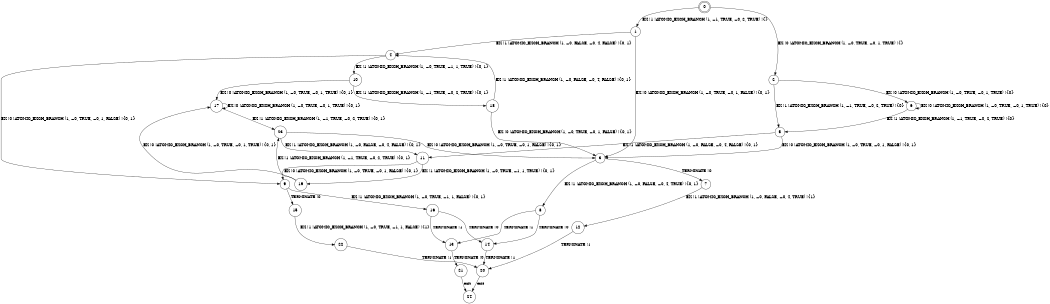 digraph BCG {
size = "7, 10.5";
center = TRUE;
node [shape = circle];
0 [peripheries = 2];
0 -> 1 [label = "EX !1 !ATOMIC_EXCH_BRANCH (1, +1, TRUE, +0, 2, TRUE) !{}"];
0 -> 2 [label = "EX !0 !ATOMIC_EXCH_BRANCH (1, +0, TRUE, +0, 1, TRUE) !{}"];
1 -> 3 [label = "EX !0 !ATOMIC_EXCH_BRANCH (1, +0, TRUE, +0, 1, FALSE) !{0, 1}"];
1 -> 4 [label = "EX !1 !ATOMIC_EXCH_BRANCH (1, +0, FALSE, +0, 4, FALSE) !{0, 1}"];
2 -> 5 [label = "EX !1 !ATOMIC_EXCH_BRANCH (1, +1, TRUE, +0, 2, TRUE) !{0}"];
2 -> 6 [label = "EX !0 !ATOMIC_EXCH_BRANCH (1, +0, TRUE, +0, 1, TRUE) !{0}"];
3 -> 7 [label = "TERMINATE !0"];
3 -> 8 [label = "EX !1 !ATOMIC_EXCH_BRANCH (1, +0, FALSE, +0, 4, TRUE) !{0, 1}"];
4 -> 9 [label = "EX !0 !ATOMIC_EXCH_BRANCH (1, +0, TRUE, +0, 1, FALSE) !{0, 1}"];
4 -> 10 [label = "EX !1 !ATOMIC_EXCH_BRANCH (1, +0, TRUE, +1, 1, TRUE) !{0, 1}"];
5 -> 11 [label = "EX !1 !ATOMIC_EXCH_BRANCH (1, +0, FALSE, +0, 4, FALSE) !{0, 1}"];
5 -> 3 [label = "EX !0 !ATOMIC_EXCH_BRANCH (1, +0, TRUE, +0, 1, FALSE) !{0, 1}"];
6 -> 5 [label = "EX !1 !ATOMIC_EXCH_BRANCH (1, +1, TRUE, +0, 2, TRUE) !{0}"];
6 -> 6 [label = "EX !0 !ATOMIC_EXCH_BRANCH (1, +0, TRUE, +0, 1, TRUE) !{0}"];
7 -> 12 [label = "EX !1 !ATOMIC_EXCH_BRANCH (1, +0, FALSE, +0, 4, TRUE) !{1}"];
8 -> 13 [label = "TERMINATE !1"];
8 -> 14 [label = "TERMINATE !0"];
9 -> 15 [label = "TERMINATE !0"];
9 -> 16 [label = "EX !1 !ATOMIC_EXCH_BRANCH (1, +0, TRUE, +1, 1, FALSE) !{0, 1}"];
10 -> 17 [label = "EX !0 !ATOMIC_EXCH_BRANCH (1, +0, TRUE, +0, 1, TRUE) !{0, 1}"];
10 -> 18 [label = "EX !1 !ATOMIC_EXCH_BRANCH (1, +1, TRUE, +0, 2, TRUE) !{0, 1}"];
11 -> 19 [label = "EX !1 !ATOMIC_EXCH_BRANCH (1, +0, TRUE, +1, 1, TRUE) !{0, 1}"];
11 -> 9 [label = "EX !0 !ATOMIC_EXCH_BRANCH (1, +0, TRUE, +0, 1, FALSE) !{0, 1}"];
12 -> 20 [label = "TERMINATE !1"];
13 -> 21 [label = "TERMINATE !0"];
14 -> 20 [label = "TERMINATE !1"];
15 -> 22 [label = "EX !1 !ATOMIC_EXCH_BRANCH (1, +0, TRUE, +1, 1, FALSE) !{1}"];
16 -> 13 [label = "TERMINATE !1"];
16 -> 14 [label = "TERMINATE !0"];
17 -> 23 [label = "EX !1 !ATOMIC_EXCH_BRANCH (1, +1, TRUE, +0, 2, TRUE) !{0, 1}"];
17 -> 17 [label = "EX !0 !ATOMIC_EXCH_BRANCH (1, +0, TRUE, +0, 1, TRUE) !{0, 1}"];
18 -> 3 [label = "EX !0 !ATOMIC_EXCH_BRANCH (1, +0, TRUE, +0, 1, FALSE) !{0, 1}"];
18 -> 4 [label = "EX !1 !ATOMIC_EXCH_BRANCH (1, +0, FALSE, +0, 4, FALSE) !{0, 1}"];
19 -> 23 [label = "EX !1 !ATOMIC_EXCH_BRANCH (1, +1, TRUE, +0, 2, TRUE) !{0, 1}"];
19 -> 17 [label = "EX !0 !ATOMIC_EXCH_BRANCH (1, +0, TRUE, +0, 1, TRUE) !{0, 1}"];
20 -> 24 [label = "exit"];
21 -> 24 [label = "exit"];
22 -> 20 [label = "TERMINATE !1"];
23 -> 11 [label = "EX !1 !ATOMIC_EXCH_BRANCH (1, +0, FALSE, +0, 4, FALSE) !{0, 1}"];
23 -> 3 [label = "EX !0 !ATOMIC_EXCH_BRANCH (1, +0, TRUE, +0, 1, FALSE) !{0, 1}"];
}
